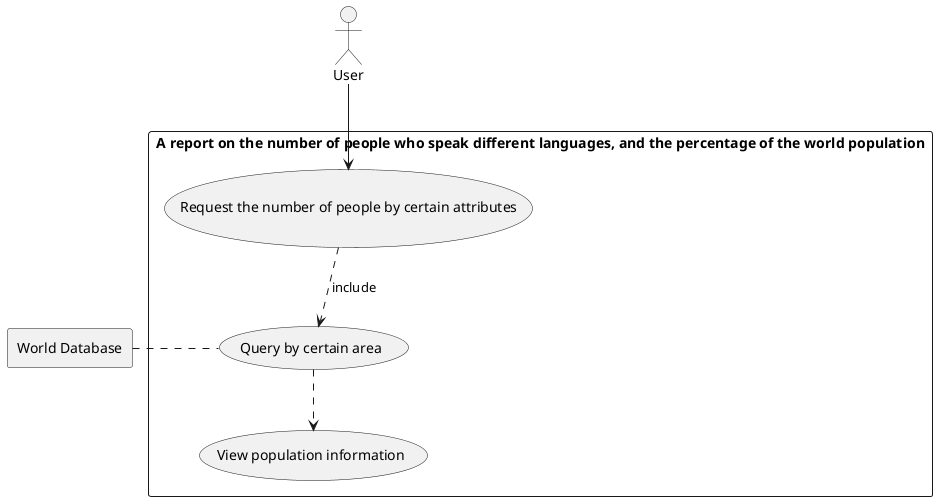 'USE CASE: 9 Generate a report on the number of people who speak different languages, and the percentage of the world population
@startuml
'Delecare skinparam
skinparam packageStyle rectangle
'Declare actor as user
actor User
'Declare database as D for world sql
rectangle "World Database" as D

rectangle "A report on the number of people who speak different languages, and the percentage of the world population" {
'Delcare usecase information
usecase UC1 as "Request the number of people by certain attributes"
usecase UC2 as "Query by certain area"
usecase UC3 as "View population information"

'Start usecase diagram
User --> UC1
'(start) -down-> UC1
UC1 .down.> UC2:include
UC2 .left. D
UC2 .down.> UC3
}

'End usecase diagram
@enduml